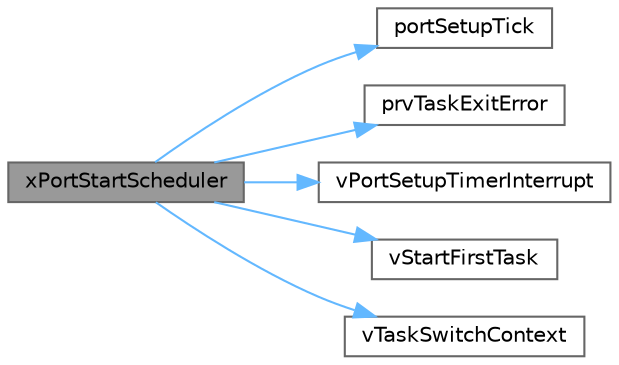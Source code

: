 digraph "xPortStartScheduler"
{
 // LATEX_PDF_SIZE
  bgcolor="transparent";
  edge [fontname=Helvetica,fontsize=10,labelfontname=Helvetica,labelfontsize=10];
  node [fontname=Helvetica,fontsize=10,shape=box,height=0.2,width=0.4];
  rankdir="LR";
  Node1 [id="Node000001",label="xPortStartScheduler",height=0.2,width=0.4,color="gray40", fillcolor="grey60", style="filled", fontcolor="black",tooltip="start the freertos scheduler, go to the first task"];
  Node1 -> Node2 [id="edge1_Node000001_Node000002",color="steelblue1",style="solid",tooltip=" "];
  Node2 [id="Node000002",label="portSetupTick",height=0.2,width=0.4,color="grey40", fillcolor="white", style="filled",URL="$_tick_8c.html#a97b27e7afea96574a70aab311e350ac0",tooltip=" "];
  Node1 -> Node3 [id="edge2_Node000001_Node000003",color="steelblue1",style="solid",tooltip=" "];
  Node3 [id="Node000003",label="prvTaskExitError",height=0.2,width=0.4,color="grey40", fillcolor="white", style="filled",URL="$_g_c_c_2_a_r_m___c_rx___m_p_u_2port_8c.html#a813e8227aedfc6bd83c66c4a9b8e4f41",tooltip="Default return address for tasks."];
  Node1 -> Node4 [id="edge3_Node000001_Node000004",color="steelblue1",style="solid",tooltip=" "];
  Node4 [id="Node000004",label="vPortSetupTimerInterrupt",height=0.2,width=0.4,color="grey40", fillcolor="white", style="filled",URL="$_c_c_s_2_a_r_m___c_m3_2port_8c.html#a4649001ea4d29b80759e6eca4bba58eb",tooltip=" "];
  Node1 -> Node5 [id="edge4_Node000001_Node000005",color="steelblue1",style="solid",tooltip=" "];
  Node5 [id="Node000005",label="vStartFirstTask",height=0.2,width=0.4,color="grey40", fillcolor="white", style="filled",URL="$_a_r_mv8_m_2non__secure_2portable_2_g_c_c_2_a_r_m___c_m23_2portasm_8c.html#a37c7e8404c17b21d348fe26086257684",tooltip="Starts the first task."];
  Node1 -> Node6 [id="edge5_Node000001_Node000006",color="steelblue1",style="solid",tooltip=" "];
  Node6 [id="Node000006",label="vTaskSwitchContext",height=0.2,width=0.4,color="grey40", fillcolor="white", style="filled",URL="$_b_c_c_216_bit_d_o_s_2common_2portasm_8h.html#a9c86137bc3c1cbffc39fff22627cb885",tooltip=" "];
}
